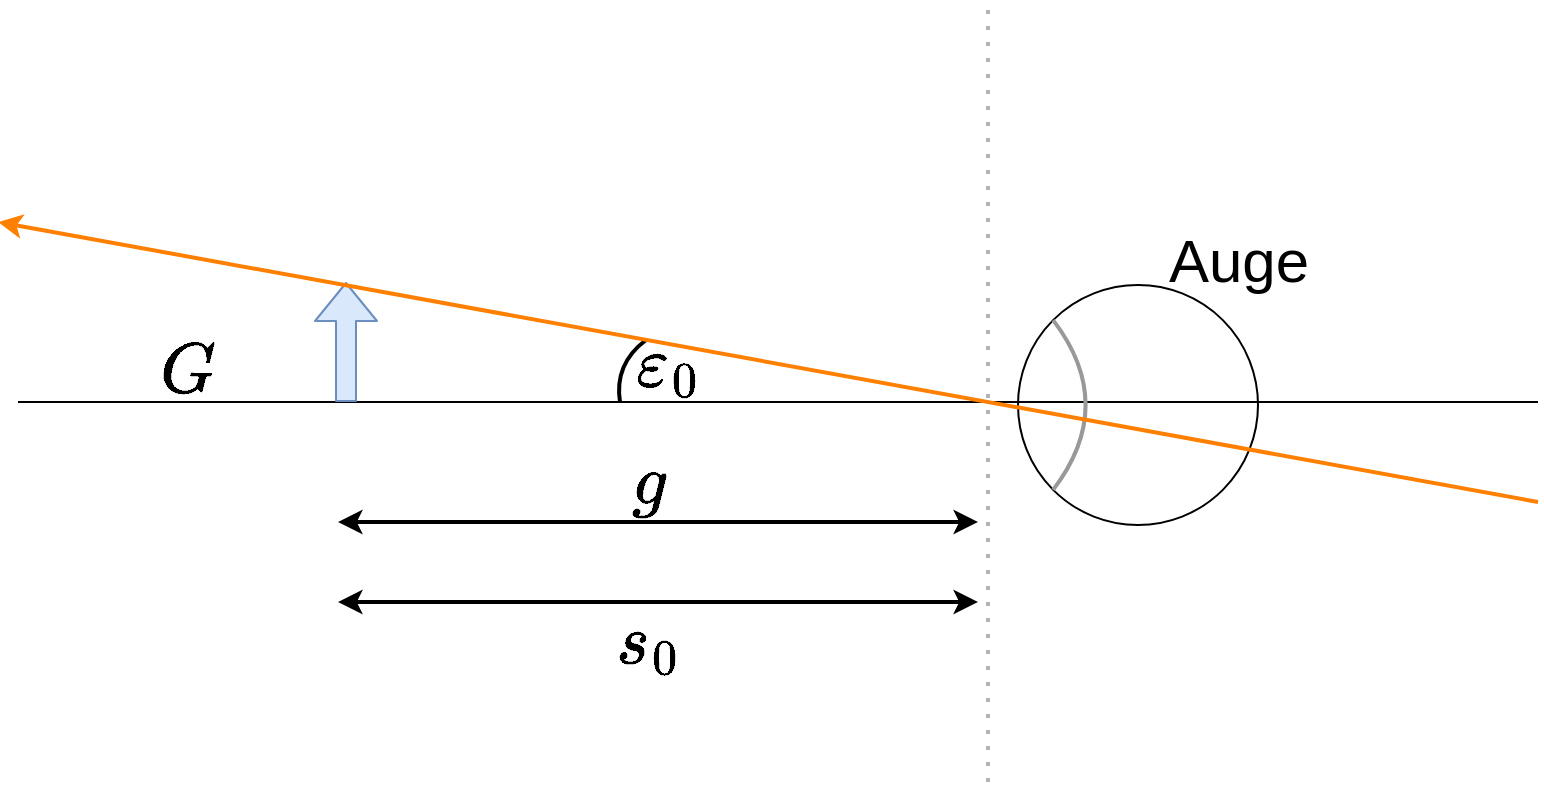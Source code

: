 <mxfile version="17.2.4" type="device"><diagram id="3tDvDmqhQdE-J8vVAmm0" name="Seite-1"><mxGraphModel dx="1845" dy="679" grid="1" gridSize="10" guides="1" tooltips="1" connect="1" arrows="1" fold="1" page="1" pageScale="1" pageWidth="827" pageHeight="1169" math="1" shadow="0"><root><mxCell id="0"/><mxCell id="1" parent="0"/><mxCell id="GEFgdalhLNKTZQKOLcyC-4" value="" style="endArrow=none;html=1;strokeWidth=1;curved=1;startArrow=none;" parent="1" edge="1"><mxGeometry width="50" height="50" relative="1" as="geometry"><mxPoint x="640" y="360" as="sourcePoint"/><mxPoint x="-120" y="360" as="targetPoint"/></mxGeometry></mxCell><mxCell id="GEFgdalhLNKTZQKOLcyC-5" value="" style="shape=flexArrow;endArrow=classic;html=1;strokeWidth=1;curved=1;fillColor=#dae8fc;strokeColor=#6c8ebf;" parent="1" edge="1"><mxGeometry width="50" height="50" relative="1" as="geometry"><mxPoint x="44" y="360" as="sourcePoint"/><mxPoint x="44" y="300" as="targetPoint"/></mxGeometry></mxCell><mxCell id="GEFgdalhLNKTZQKOLcyC-9" value="" style="endArrow=none;html=1;strokeWidth=1;curved=1;" parent="1" edge="1"><mxGeometry width="50" height="50" relative="1" as="geometry"><mxPoint x="560" y="360" as="sourcePoint"/><mxPoint x="560" y="360" as="targetPoint"/></mxGeometry></mxCell><mxCell id="GEFgdalhLNKTZQKOLcyC-17" value="$$G$$" style="text;html=1;resizable=0;autosize=1;align=center;verticalAlign=middle;points=[];fillColor=none;strokeColor=none;rounded=0;fontSize=30;" parent="1" vertex="1"><mxGeometry x="-90" y="325" width="110" height="40" as="geometry"/></mxCell><mxCell id="GEFgdalhLNKTZQKOLcyC-19" value="" style="endArrow=classic;startArrow=classic;html=1;fontSize=30;strokeColor=#000000;strokeWidth=2;curved=1;" parent="1" edge="1"><mxGeometry width="50" height="50" relative="1" as="geometry"><mxPoint x="40" y="420" as="sourcePoint"/><mxPoint x="360" y="420" as="targetPoint"/></mxGeometry></mxCell><mxCell id="GEFgdalhLNKTZQKOLcyC-22" value="$$s_0$$" style="text;html=1;resizable=0;autosize=1;align=center;verticalAlign=middle;points=[];fillColor=none;strokeColor=none;rounded=0;fontSize=30;" parent="1" vertex="1"><mxGeometry x="130" y="460" width="130" height="40" as="geometry"/></mxCell><mxCell id="GEFgdalhLNKTZQKOLcyC-23" value="" style="endArrow=none;html=1;fontSize=30;strokeColor=#000000;strokeWidth=2;curved=1;" parent="1" edge="1"><mxGeometry width="50" height="50" relative="1" as="geometry"><mxPoint x="181" y="360" as="sourcePoint"/><mxPoint x="194" y="329" as="targetPoint"/><Array as="points"><mxPoint x="178" y="341"/></Array></mxGeometry></mxCell><mxCell id="GEFgdalhLNKTZQKOLcyC-24" value="$$\varepsilon_0$$" style="text;html=1;resizable=0;autosize=1;align=center;verticalAlign=middle;points=[];fillColor=none;strokeColor=none;rounded=0;fontSize=30;" parent="1" vertex="1"><mxGeometry x="75" y="322" width="260" height="40" as="geometry"/></mxCell><mxCell id="O7H7acLFuo7m2hRL6-Ge-1" value="" style="ellipse;whiteSpace=wrap;html=1;aspect=fixed;fontSize=30;fillColor=none;" parent="1" vertex="1"><mxGeometry x="380" y="301.5" width="120" height="120" as="geometry"/></mxCell><mxCell id="O7H7acLFuo7m2hRL6-Ge-2" value="" style="endArrow=none;html=1;fontSize=30;strokeColor=#999999;strokeWidth=2;curved=1;entryX=0;entryY=0;entryDx=0;entryDy=0;exitX=0;exitY=1;exitDx=0;exitDy=0;" parent="1" source="O7H7acLFuo7m2hRL6-Ge-1" target="O7H7acLFuo7m2hRL6-Ge-1" edge="1"><mxGeometry width="50" height="50" relative="1" as="geometry"><mxPoint x="50" y="461.5" as="sourcePoint"/><mxPoint x="100" y="411.5" as="targetPoint"/><Array as="points"><mxPoint x="430" y="361.5"/></Array></mxGeometry></mxCell><mxCell id="O7H7acLFuo7m2hRL6-Ge-3" value="Auge" style="text;html=1;resizable=0;autosize=1;align=center;verticalAlign=middle;points=[];fillColor=none;strokeColor=none;rounded=0;fontSize=30;" parent="1" vertex="1"><mxGeometry x="445" y="268.5" width="90" height="40" as="geometry"/></mxCell><mxCell id="O7H7acLFuo7m2hRL6-Ge-4" value="" style="endArrow=none;dashed=1;html=1;dashPattern=1 3;strokeWidth=2;rounded=0;strokeColor=#B3B3B3;" parent="1" edge="1"><mxGeometry width="50" height="50" relative="1" as="geometry"><mxPoint x="365" y="550" as="sourcePoint"/><mxPoint x="365" y="160" as="targetPoint"/></mxGeometry></mxCell><mxCell id="O7H7acLFuo7m2hRL6-Ge-5" value="" style="endArrow=classic;html=1;strokeWidth=2;curved=1;strokeColor=#FF8000;" parent="1" edge="1"><mxGeometry width="50" height="50" relative="1" as="geometry"><mxPoint x="640" y="410" as="sourcePoint"/><mxPoint x="-130" y="270" as="targetPoint"/></mxGeometry></mxCell><mxCell id="GEFgdalhLNKTZQKOLcyC-20" value="$$g$$" style="text;html=1;resizable=0;autosize=1;align=center;verticalAlign=middle;points=[];fillColor=none;strokeColor=none;rounded=0;fontSize=30;" parent="1" vertex="1"><mxGeometry x="145" y="380" width="100" height="40" as="geometry"/></mxCell><mxCell id="2mhKAIvr1O2NAWxKgJ8c-3" value="" style="endArrow=classic;startArrow=classic;html=1;fontSize=30;strokeColor=#000000;strokeWidth=2;curved=1;" edge="1" parent="1"><mxGeometry width="50" height="50" relative="1" as="geometry"><mxPoint x="40" y="460" as="sourcePoint"/><mxPoint x="360" y="460" as="targetPoint"/></mxGeometry></mxCell></root></mxGraphModel></diagram></mxfile>